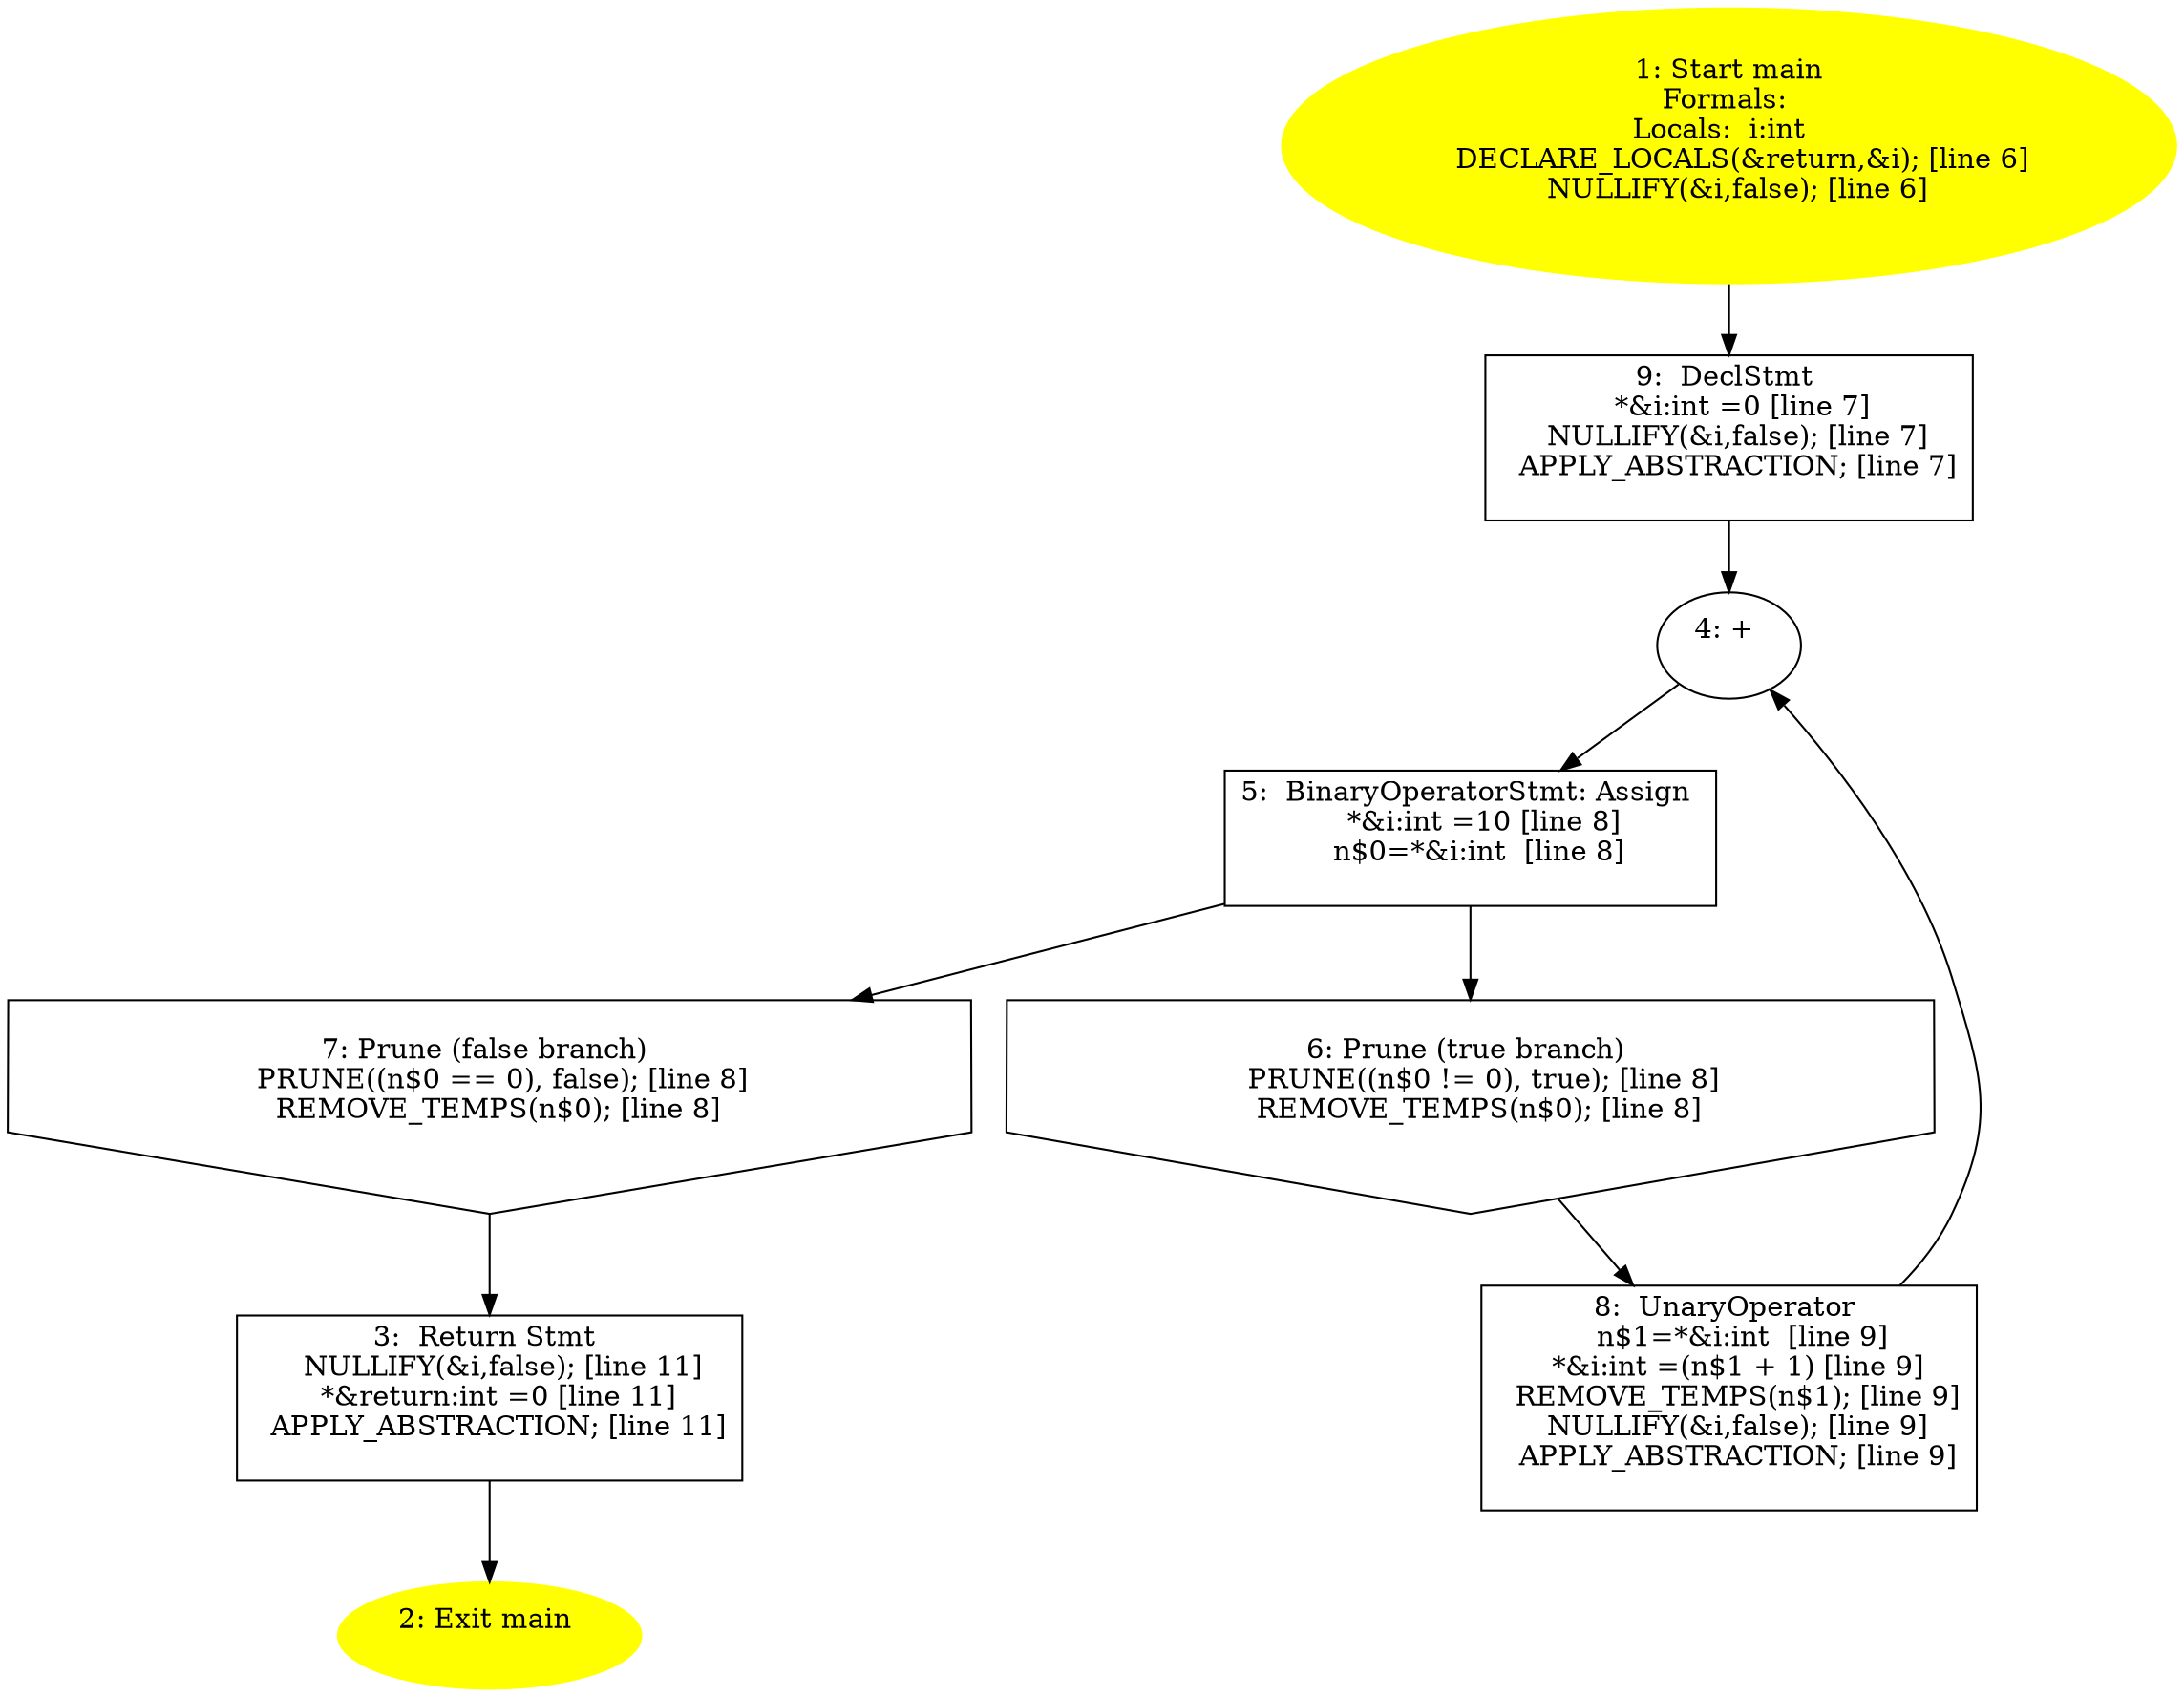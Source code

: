 digraph iCFG {
9 [label="9:  DeclStmt \n   *&i:int =0 [line 7]\n  NULLIFY(&i,false); [line 7]\n  APPLY_ABSTRACTION; [line 7]\n " shape="box"]
	

	 9 -> 4 ;
8 [label="8:  UnaryOperator \n   n$1=*&i:int  [line 9]\n  *&i:int =(n$1 + 1) [line 9]\n  REMOVE_TEMPS(n$1); [line 9]\n  NULLIFY(&i,false); [line 9]\n  APPLY_ABSTRACTION; [line 9]\n " shape="box"]
	

	 8 -> 4 ;
7 [label="7: Prune (false branch) \n   PRUNE((n$0 == 0), false); [line 8]\n  REMOVE_TEMPS(n$0); [line 8]\n " shape="invhouse"]
	

	 7 -> 3 ;
6 [label="6: Prune (true branch) \n   PRUNE((n$0 != 0), true); [line 8]\n  REMOVE_TEMPS(n$0); [line 8]\n " shape="invhouse"]
	

	 6 -> 8 ;
5 [label="5:  BinaryOperatorStmt: Assign \n   *&i:int =10 [line 8]\n  n$0=*&i:int  [line 8]\n " shape="box"]
	

	 5 -> 6 ;
	 5 -> 7 ;
4 [label="4: + \n  " ]
	

	 4 -> 5 ;
3 [label="3:  Return Stmt \n   NULLIFY(&i,false); [line 11]\n  *&return:int =0 [line 11]\n  APPLY_ABSTRACTION; [line 11]\n " shape="box"]
	

	 3 -> 2 ;
2 [label="2: Exit main \n  " color=yellow style=filled]
	

1 [label="1: Start main\nFormals: \nLocals:  i:int  \n   DECLARE_LOCALS(&return,&i); [line 6]\n  NULLIFY(&i,false); [line 6]\n " color=yellow style=filled]
	

	 1 -> 9 ;
}
